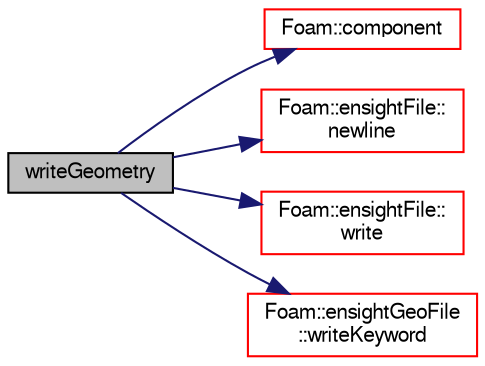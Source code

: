 digraph "writeGeometry"
{
  bgcolor="transparent";
  edge [fontname="FreeSans",fontsize="10",labelfontname="FreeSans",labelfontsize="10"];
  node [fontname="FreeSans",fontsize="10",shape=record];
  rankdir="LR";
  Node1 [label="writeGeometry",height=0.2,width=0.4,color="black", fillcolor="grey75", style="filled" fontcolor="black"];
  Node1 -> Node2 [color="midnightblue",fontsize="10",style="solid",fontname="FreeSans"];
  Node2 [label="Foam::component",height=0.2,width=0.4,color="red",URL="$a10237.html#a38788135ad21a6daaf3af2a761b33508"];
  Node1 -> Node3 [color="midnightblue",fontsize="10",style="solid",fontname="FreeSans"];
  Node3 [label="Foam::ensightFile::\lnewline",height=0.2,width=0.4,color="red",URL="$a00622.html#ab5159a45ba6da86b4085607bea7569dc",tooltip="Add carriage return to ascii stream. "];
  Node1 -> Node4 [color="midnightblue",fontsize="10",style="solid",fontname="FreeSans"];
  Node4 [label="Foam::ensightFile::\lwrite",height=0.2,width=0.4,color="red",URL="$a00622.html#a585eddd24704fabf8fb2b6f1da342813",tooltip="Binary write. "];
  Node1 -> Node5 [color="midnightblue",fontsize="10",style="solid",fontname="FreeSans"];
  Node5 [label="Foam::ensightGeoFile\l::writeKeyword",height=0.2,width=0.4,color="red",URL="$a00623.html#a4f9ed58c1a14216d9b4155e4b8792a19",tooltip="Write keyword with trailing newline. "];
}

